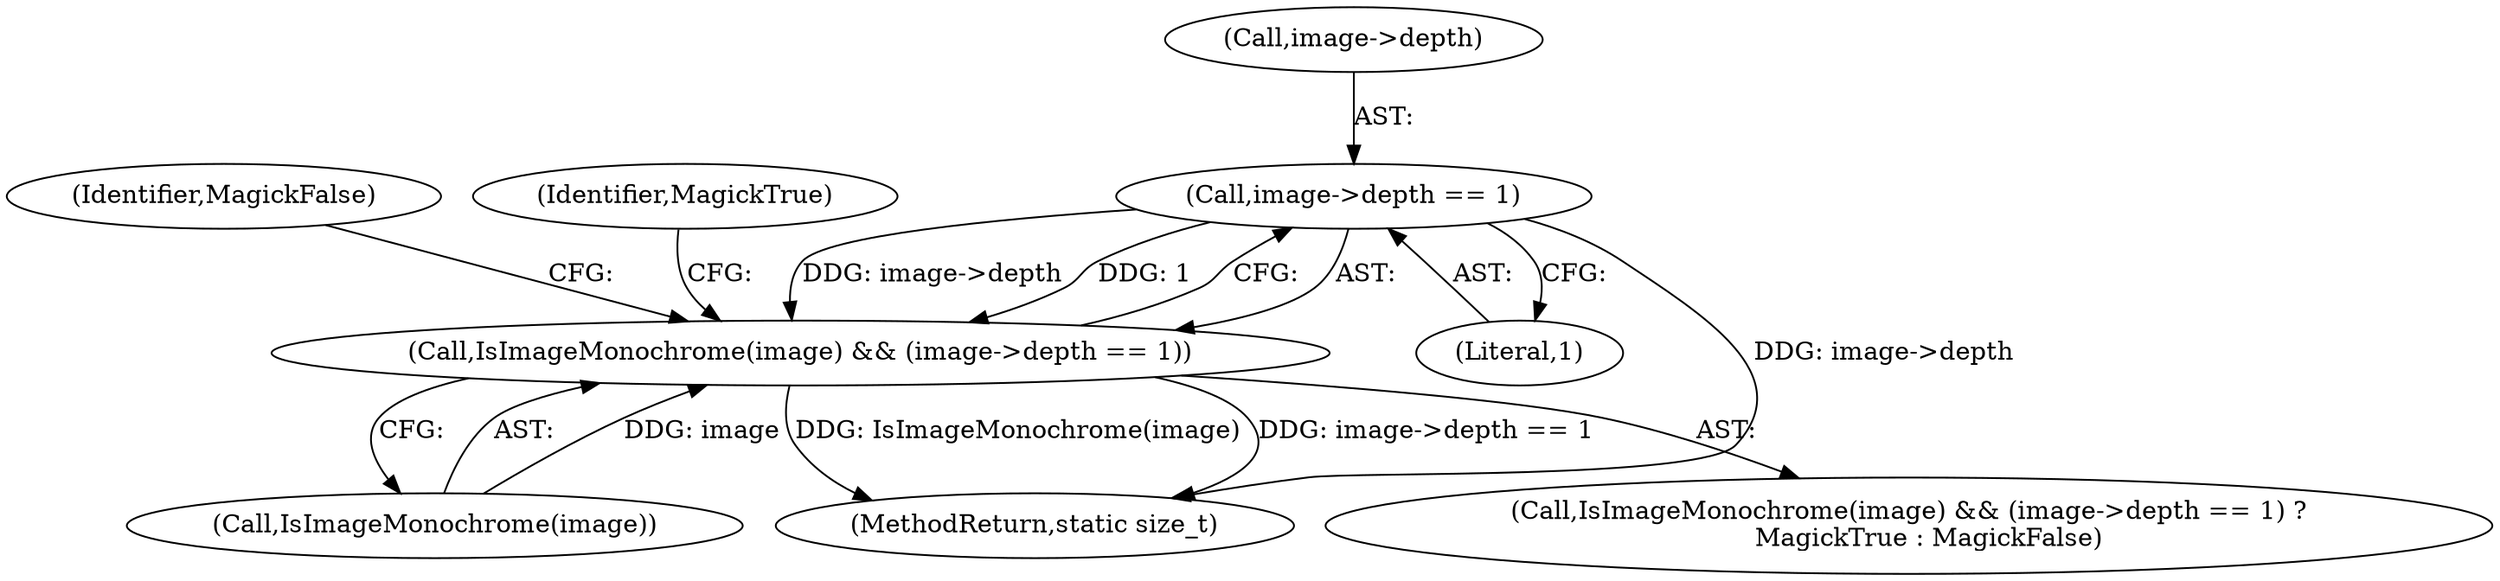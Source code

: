 digraph "0_ImageMagick_91cc3f36f2ccbd485a0456bab9aebe63b635da88@pointer" {
"1000169" [label="(Call,image->depth == 1)"];
"1000166" [label="(Call,IsImageMonochrome(image) && (image->depth == 1))"];
"1000169" [label="(Call,image->depth == 1)"];
"1000170" [label="(Call,image->depth)"];
"1000167" [label="(Call,IsImageMonochrome(image))"];
"1000173" [label="(Literal,1)"];
"1000478" [label="(MethodReturn,static size_t)"];
"1000175" [label="(Identifier,MagickFalse)"];
"1000174" [label="(Identifier,MagickTrue)"];
"1000165" [label="(Call,IsImageMonochrome(image) && (image->depth == 1) ?\n     MagickTrue : MagickFalse)"];
"1000166" [label="(Call,IsImageMonochrome(image) && (image->depth == 1))"];
"1000169" -> "1000166"  [label="AST: "];
"1000169" -> "1000173"  [label="CFG: "];
"1000170" -> "1000169"  [label="AST: "];
"1000173" -> "1000169"  [label="AST: "];
"1000166" -> "1000169"  [label="CFG: "];
"1000169" -> "1000478"  [label="DDG: image->depth"];
"1000169" -> "1000166"  [label="DDG: image->depth"];
"1000169" -> "1000166"  [label="DDG: 1"];
"1000166" -> "1000165"  [label="AST: "];
"1000166" -> "1000167"  [label="CFG: "];
"1000167" -> "1000166"  [label="AST: "];
"1000174" -> "1000166"  [label="CFG: "];
"1000175" -> "1000166"  [label="CFG: "];
"1000166" -> "1000478"  [label="DDG: image->depth == 1"];
"1000166" -> "1000478"  [label="DDG: IsImageMonochrome(image)"];
"1000167" -> "1000166"  [label="DDG: image"];
}

